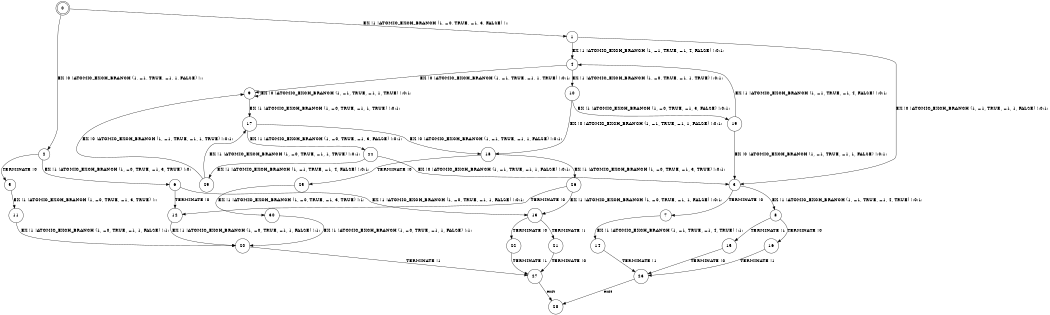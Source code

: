 digraph BCG {
size = "7, 10.5";
center = TRUE;
node [shape = circle];
0 [peripheries = 2];
0 -> 1 [label = "EX !1 !ATOMIC_EXCH_BRANCH (1, +0, TRUE, +1, 3, FALSE) !::"];
0 -> 2 [label = "EX !0 !ATOMIC_EXCH_BRANCH (1, +1, TRUE, +1, 1, FALSE) !::"];
1 -> 3 [label = "EX !0 !ATOMIC_EXCH_BRANCH (1, +1, TRUE, +1, 1, FALSE) !:0:1:"];
1 -> 4 [label = "EX !1 !ATOMIC_EXCH_BRANCH (1, +1, TRUE, +1, 4, FALSE) !:0:1:"];
2 -> 5 [label = "TERMINATE !0"];
2 -> 6 [label = "EX !1 !ATOMIC_EXCH_BRANCH (1, +0, TRUE, +1, 3, TRUE) !:0:"];
3 -> 7 [label = "TERMINATE !0"];
3 -> 8 [label = "EX !1 !ATOMIC_EXCH_BRANCH (1, +1, TRUE, +1, 4, TRUE) !:0:1:"];
4 -> 9 [label = "EX !0 !ATOMIC_EXCH_BRANCH (1, +1, TRUE, +1, 1, TRUE) !:0:1:"];
4 -> 10 [label = "EX !1 !ATOMIC_EXCH_BRANCH (1, +0, TRUE, +1, 1, TRUE) !:0:1:"];
5 -> 11 [label = "EX !1 !ATOMIC_EXCH_BRANCH (1, +0, TRUE, +1, 3, TRUE) !::"];
6 -> 12 [label = "TERMINATE !0"];
6 -> 13 [label = "EX !1 !ATOMIC_EXCH_BRANCH (1, +0, TRUE, +1, 1, FALSE) !:0:1:"];
7 -> 14 [label = "EX !1 !ATOMIC_EXCH_BRANCH (1, +1, TRUE, +1, 4, TRUE) !:1:"];
8 -> 15 [label = "TERMINATE !1"];
8 -> 16 [label = "TERMINATE !0"];
9 -> 17 [label = "EX !1 !ATOMIC_EXCH_BRANCH (1, +0, TRUE, +1, 1, TRUE) !:0:1:"];
9 -> 9 [label = "EX !0 !ATOMIC_EXCH_BRANCH (1, +1, TRUE, +1, 1, TRUE) !:0:1:"];
10 -> 18 [label = "EX !0 !ATOMIC_EXCH_BRANCH (1, +1, TRUE, +1, 1, FALSE) !:0:1:"];
10 -> 19 [label = "EX !1 !ATOMIC_EXCH_BRANCH (1, +0, TRUE, +1, 3, FALSE) !:0:1:"];
11 -> 20 [label = "EX !1 !ATOMIC_EXCH_BRANCH (1, +0, TRUE, +1, 1, FALSE) !:1:"];
12 -> 20 [label = "EX !1 !ATOMIC_EXCH_BRANCH (1, +0, TRUE, +1, 1, FALSE) !:1:"];
13 -> 21 [label = "TERMINATE !1"];
13 -> 22 [label = "TERMINATE !0"];
14 -> 23 [label = "TERMINATE !1"];
15 -> 23 [label = "TERMINATE !0"];
16 -> 23 [label = "TERMINATE !1"];
17 -> 24 [label = "EX !1 !ATOMIC_EXCH_BRANCH (1, +0, TRUE, +1, 3, FALSE) !:0:1:"];
17 -> 18 [label = "EX !0 !ATOMIC_EXCH_BRANCH (1, +1, TRUE, +1, 1, FALSE) !:0:1:"];
18 -> 25 [label = "TERMINATE !0"];
18 -> 26 [label = "EX !1 !ATOMIC_EXCH_BRANCH (1, +0, TRUE, +1, 3, TRUE) !:0:1:"];
19 -> 3 [label = "EX !0 !ATOMIC_EXCH_BRANCH (1, +1, TRUE, +1, 1, FALSE) !:0:1:"];
19 -> 4 [label = "EX !1 !ATOMIC_EXCH_BRANCH (1, +1, TRUE, +1, 4, FALSE) !:0:1:"];
20 -> 27 [label = "TERMINATE !1"];
21 -> 27 [label = "TERMINATE !0"];
22 -> 27 [label = "TERMINATE !1"];
23 -> 28 [label = "exit"];
24 -> 29 [label = "EX !1 !ATOMIC_EXCH_BRANCH (1, +1, TRUE, +1, 4, FALSE) !:0:1:"];
24 -> 3 [label = "EX !0 !ATOMIC_EXCH_BRANCH (1, +1, TRUE, +1, 1, FALSE) !:0:1:"];
25 -> 30 [label = "EX !1 !ATOMIC_EXCH_BRANCH (1, +0, TRUE, +1, 3, TRUE) !:1:"];
26 -> 12 [label = "TERMINATE !0"];
26 -> 13 [label = "EX !1 !ATOMIC_EXCH_BRANCH (1, +0, TRUE, +1, 1, FALSE) !:0:1:"];
27 -> 28 [label = "exit"];
29 -> 17 [label = "EX !1 !ATOMIC_EXCH_BRANCH (1, +0, TRUE, +1, 1, TRUE) !:0:1:"];
29 -> 9 [label = "EX !0 !ATOMIC_EXCH_BRANCH (1, +1, TRUE, +1, 1, TRUE) !:0:1:"];
30 -> 20 [label = "EX !1 !ATOMIC_EXCH_BRANCH (1, +0, TRUE, +1, 1, FALSE) !:1:"];
}
